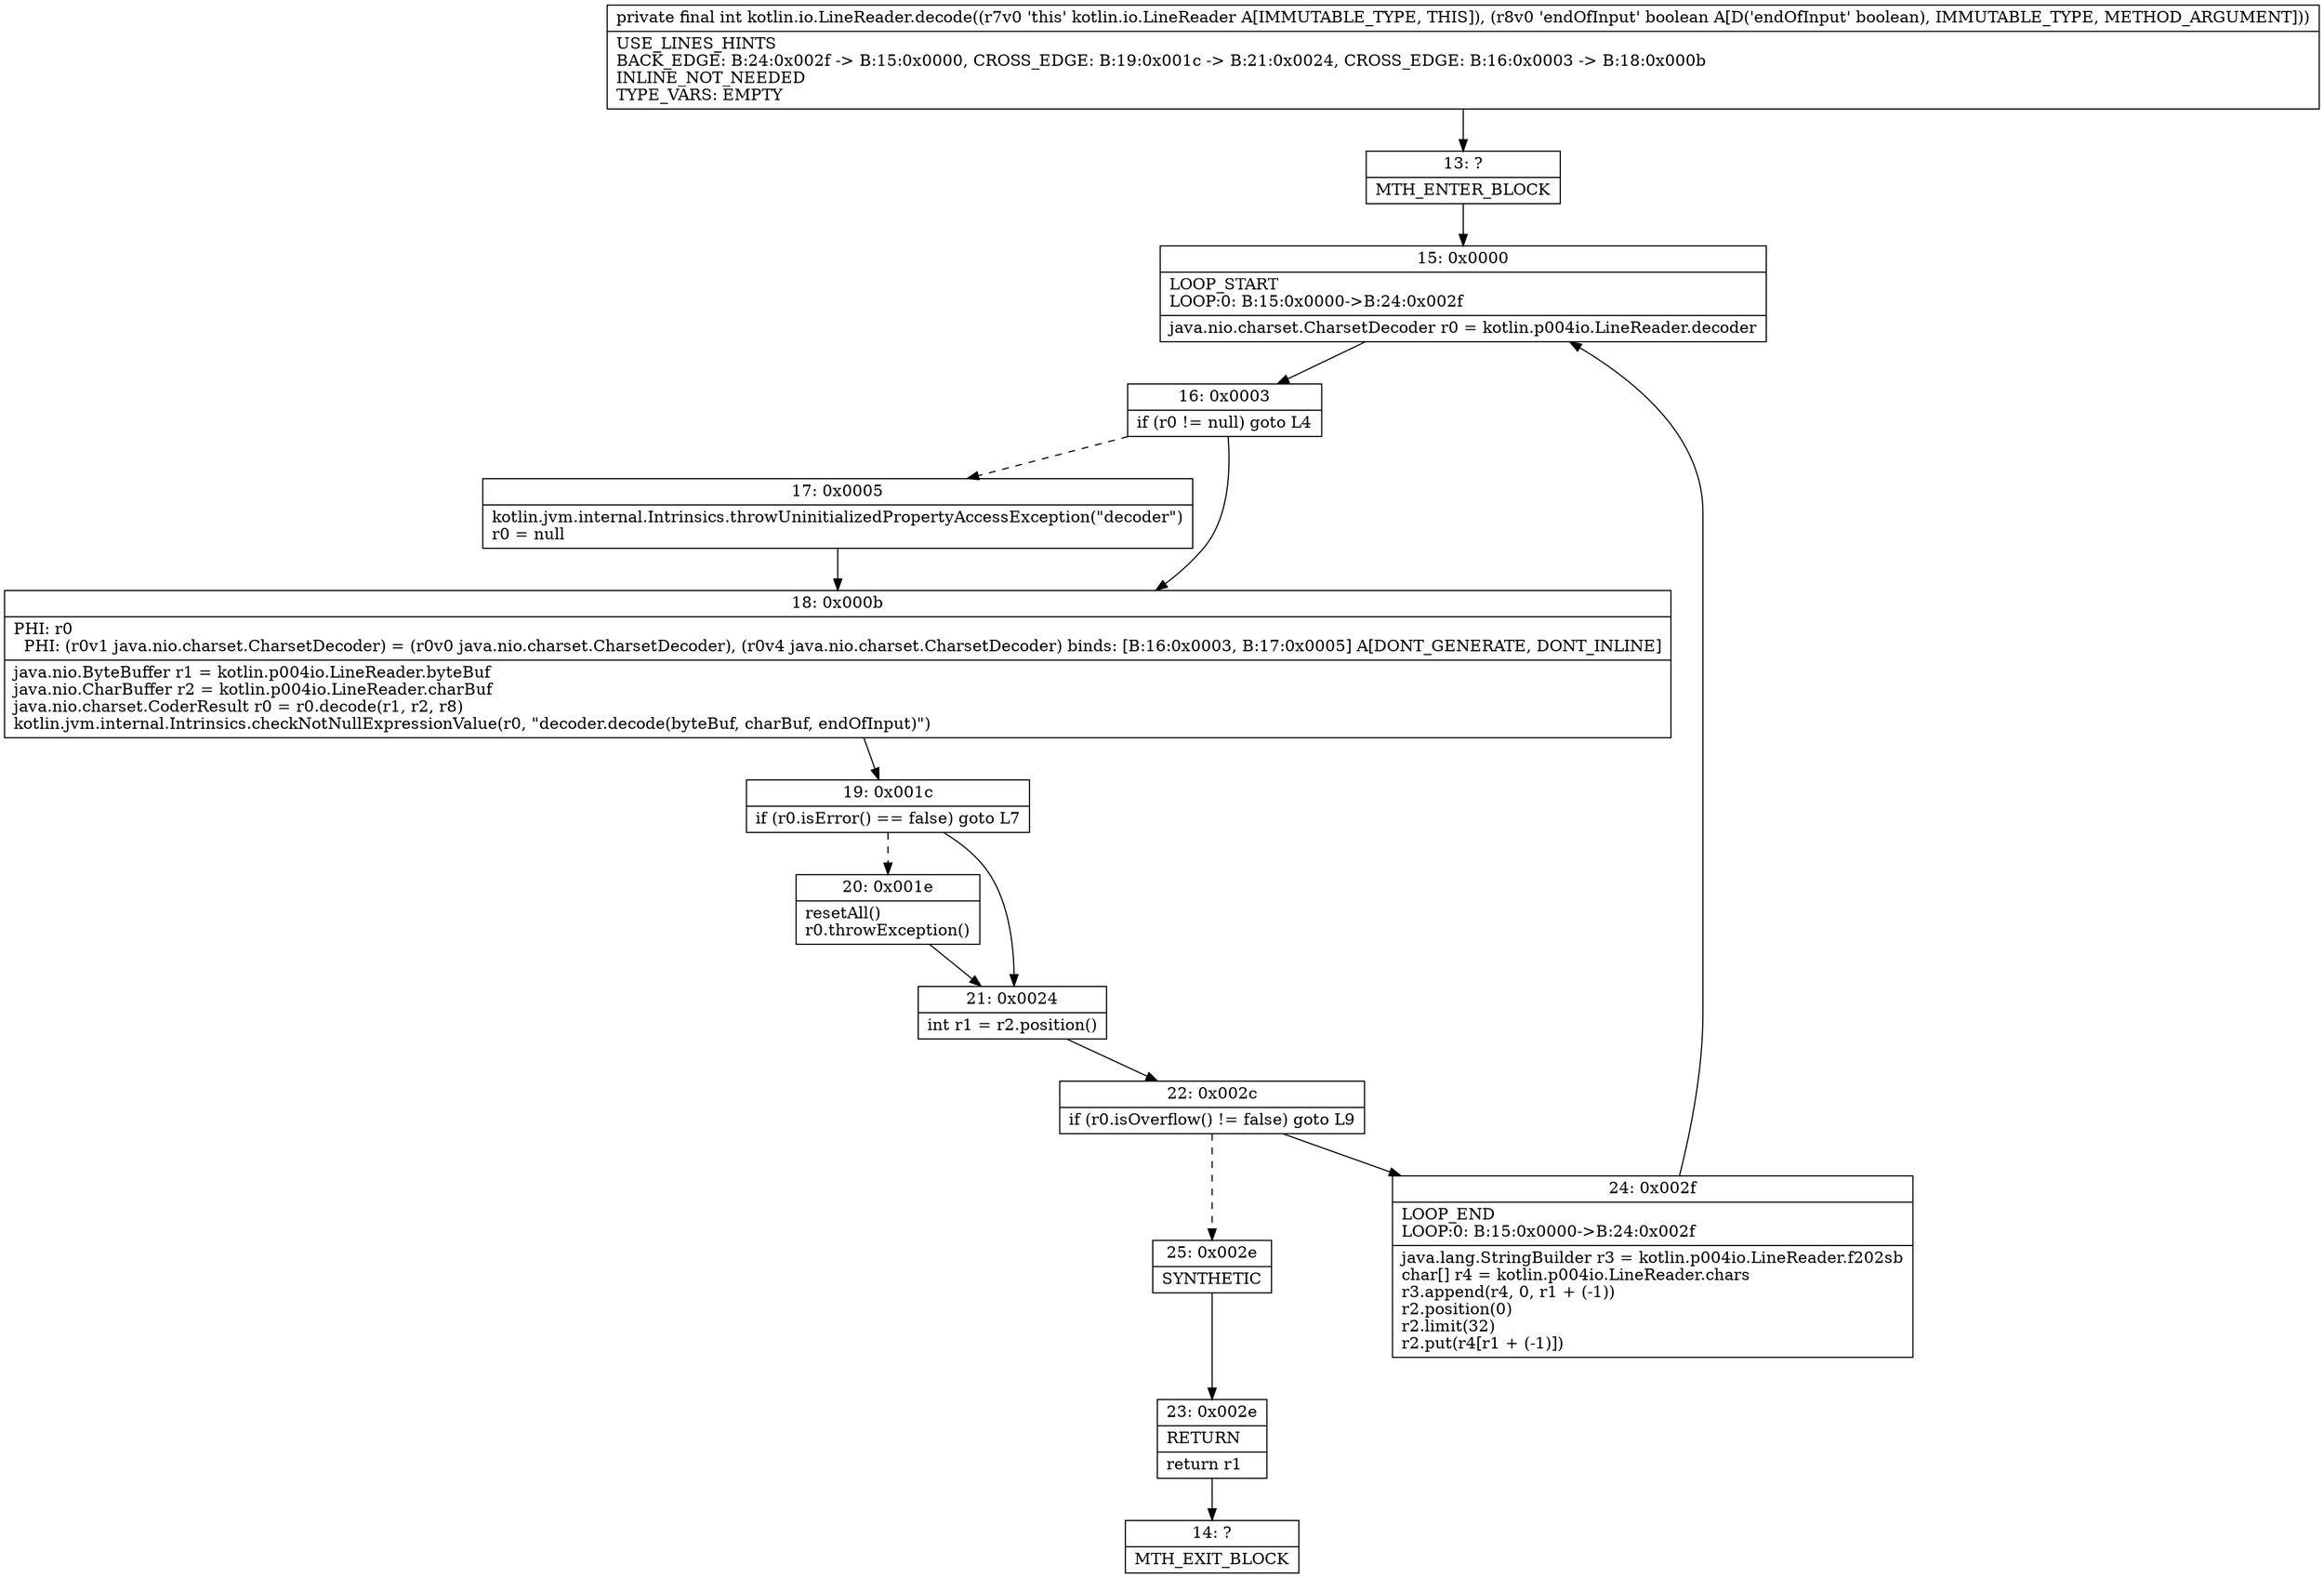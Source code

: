 digraph "CFG forkotlin.io.LineReader.decode(Z)I" {
Node_13 [shape=record,label="{13\:\ ?|MTH_ENTER_BLOCK\l}"];
Node_15 [shape=record,label="{15\:\ 0x0000|LOOP_START\lLOOP:0: B:15:0x0000\-\>B:24:0x002f\l|java.nio.charset.CharsetDecoder r0 = kotlin.p004io.LineReader.decoder\l}"];
Node_16 [shape=record,label="{16\:\ 0x0003|if (r0 != null) goto L4\l}"];
Node_17 [shape=record,label="{17\:\ 0x0005|kotlin.jvm.internal.Intrinsics.throwUninitializedPropertyAccessException(\"decoder\")\lr0 = null\l}"];
Node_18 [shape=record,label="{18\:\ 0x000b|PHI: r0 \l  PHI: (r0v1 java.nio.charset.CharsetDecoder) = (r0v0 java.nio.charset.CharsetDecoder), (r0v4 java.nio.charset.CharsetDecoder) binds: [B:16:0x0003, B:17:0x0005] A[DONT_GENERATE, DONT_INLINE]\l|java.nio.ByteBuffer r1 = kotlin.p004io.LineReader.byteBuf\ljava.nio.CharBuffer r2 = kotlin.p004io.LineReader.charBuf\ljava.nio.charset.CoderResult r0 = r0.decode(r1, r2, r8)\lkotlin.jvm.internal.Intrinsics.checkNotNullExpressionValue(r0, \"decoder.decode(byteBuf, charBuf, endOfInput)\")\l}"];
Node_19 [shape=record,label="{19\:\ 0x001c|if (r0.isError() == false) goto L7\l}"];
Node_20 [shape=record,label="{20\:\ 0x001e|resetAll()\lr0.throwException()\l}"];
Node_21 [shape=record,label="{21\:\ 0x0024|int r1 = r2.position()\l}"];
Node_22 [shape=record,label="{22\:\ 0x002c|if (r0.isOverflow() != false) goto L9\l}"];
Node_24 [shape=record,label="{24\:\ 0x002f|LOOP_END\lLOOP:0: B:15:0x0000\-\>B:24:0x002f\l|java.lang.StringBuilder r3 = kotlin.p004io.LineReader.f202sb\lchar[] r4 = kotlin.p004io.LineReader.chars\lr3.append(r4, 0, r1 + (\-1))\lr2.position(0)\lr2.limit(32)\lr2.put(r4[r1 + (\-1)])\l}"];
Node_25 [shape=record,label="{25\:\ 0x002e|SYNTHETIC\l}"];
Node_23 [shape=record,label="{23\:\ 0x002e|RETURN\l|return r1\l}"];
Node_14 [shape=record,label="{14\:\ ?|MTH_EXIT_BLOCK\l}"];
MethodNode[shape=record,label="{private final int kotlin.io.LineReader.decode((r7v0 'this' kotlin.io.LineReader A[IMMUTABLE_TYPE, THIS]), (r8v0 'endOfInput' boolean A[D('endOfInput' boolean), IMMUTABLE_TYPE, METHOD_ARGUMENT]))  | USE_LINES_HINTS\lBACK_EDGE: B:24:0x002f \-\> B:15:0x0000, CROSS_EDGE: B:19:0x001c \-\> B:21:0x0024, CROSS_EDGE: B:16:0x0003 \-\> B:18:0x000b\lINLINE_NOT_NEEDED\lTYPE_VARS: EMPTY\l}"];
MethodNode -> Node_13;Node_13 -> Node_15;
Node_15 -> Node_16;
Node_16 -> Node_17[style=dashed];
Node_16 -> Node_18;
Node_17 -> Node_18;
Node_18 -> Node_19;
Node_19 -> Node_20[style=dashed];
Node_19 -> Node_21;
Node_20 -> Node_21;
Node_21 -> Node_22;
Node_22 -> Node_24;
Node_22 -> Node_25[style=dashed];
Node_24 -> Node_15;
Node_25 -> Node_23;
Node_23 -> Node_14;
}

